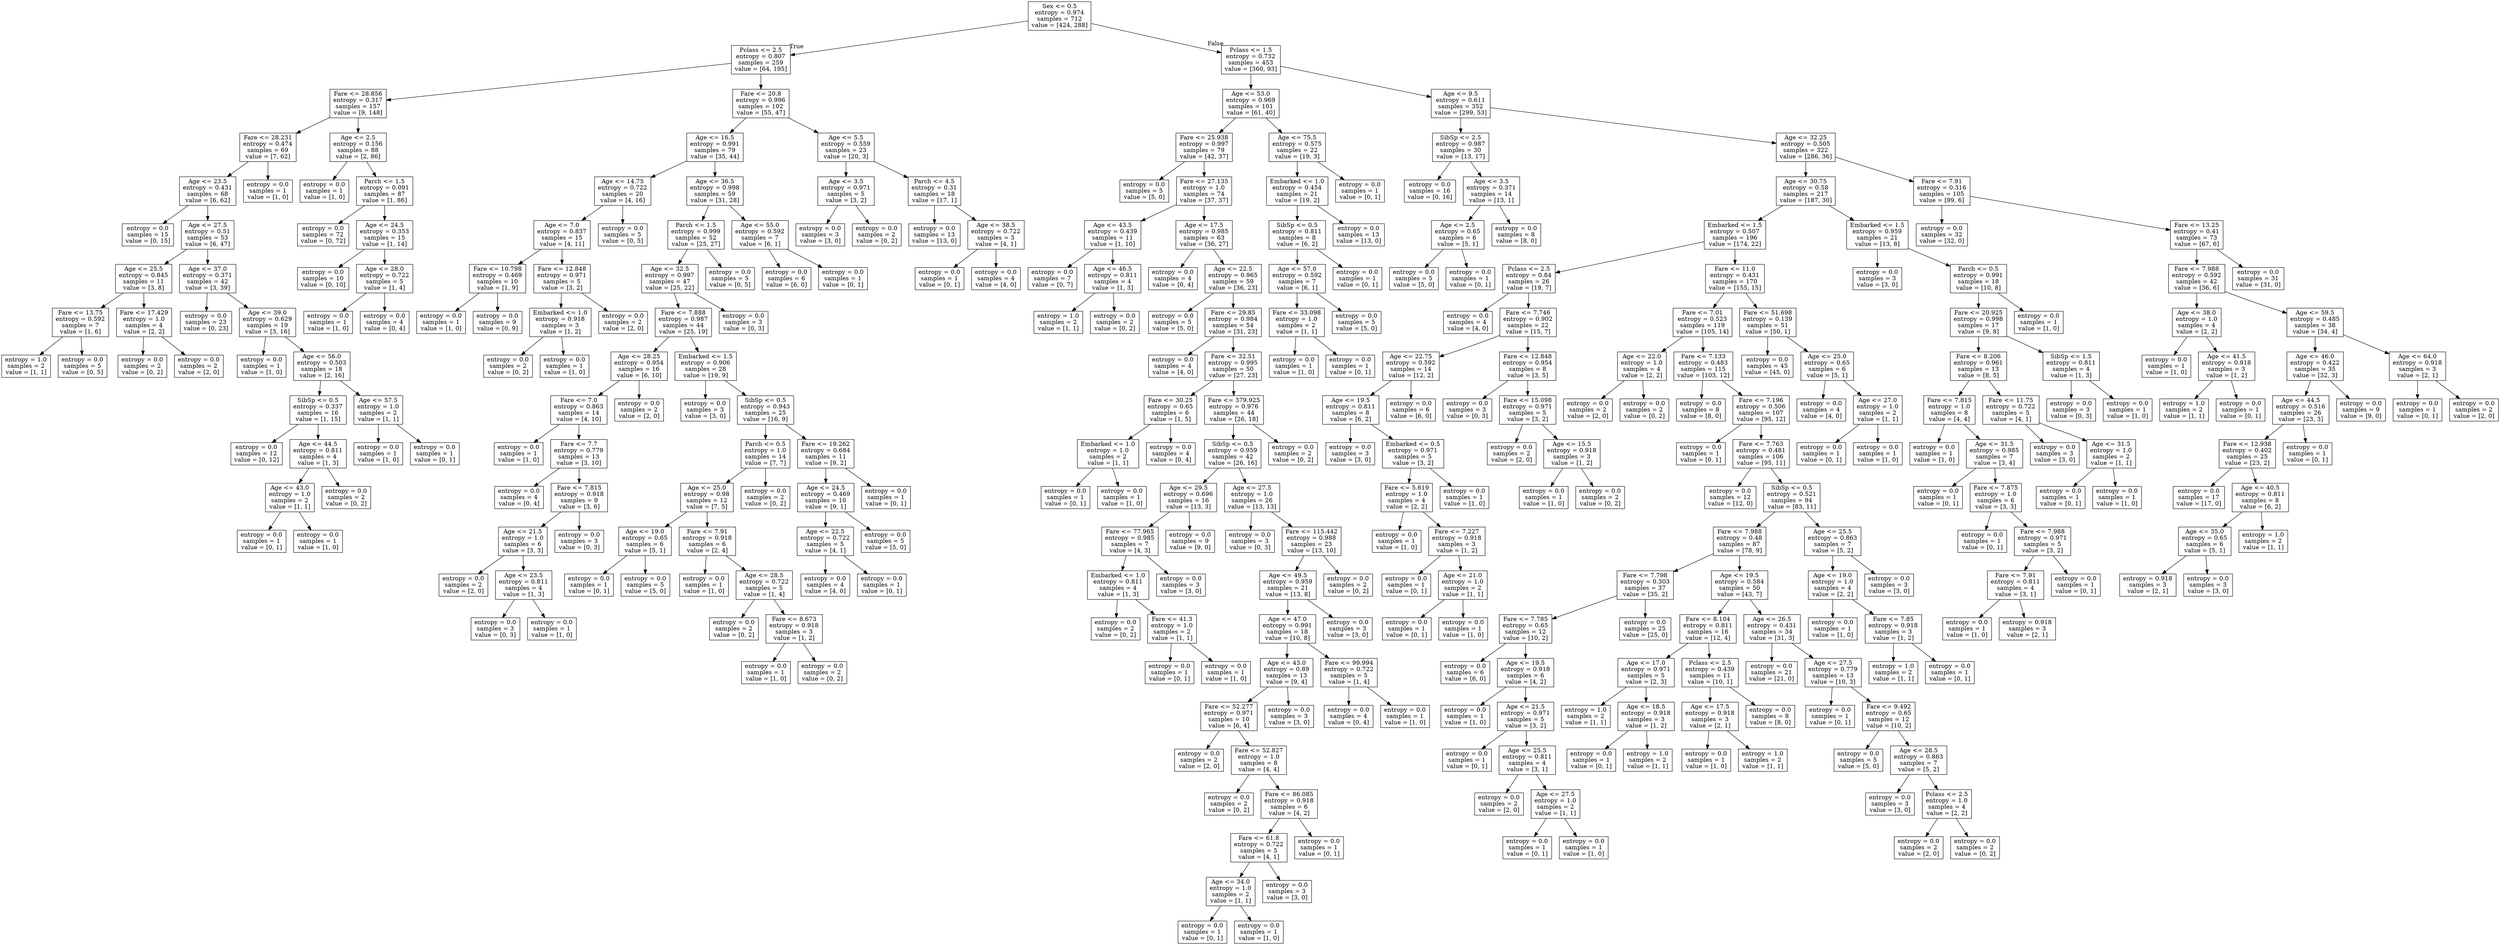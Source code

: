 digraph Tree {
node [shape=box] ;
0 [label="Sex <= 0.5\nentropy = 0.974\nsamples = 712\nvalue = [424, 288]"] ;
1 [label="Pclass <= 2.5\nentropy = 0.807\nsamples = 259\nvalue = [64, 195]"] ;
0 -> 1 [labeldistance=2.5, labelangle=45, headlabel="True"] ;
2 [label="Fare <= 28.856\nentropy = 0.317\nsamples = 157\nvalue = [9, 148]"] ;
1 -> 2 ;
3 [label="Fare <= 28.231\nentropy = 0.474\nsamples = 69\nvalue = [7, 62]"] ;
2 -> 3 ;
4 [label="Age <= 23.5\nentropy = 0.431\nsamples = 68\nvalue = [6, 62]"] ;
3 -> 4 ;
5 [label="entropy = 0.0\nsamples = 15\nvalue = [0, 15]"] ;
4 -> 5 ;
6 [label="Age <= 27.5\nentropy = 0.51\nsamples = 53\nvalue = [6, 47]"] ;
4 -> 6 ;
7 [label="Age <= 25.5\nentropy = 0.845\nsamples = 11\nvalue = [3, 8]"] ;
6 -> 7 ;
8 [label="Fare <= 13.75\nentropy = 0.592\nsamples = 7\nvalue = [1, 6]"] ;
7 -> 8 ;
9 [label="entropy = 1.0\nsamples = 2\nvalue = [1, 1]"] ;
8 -> 9 ;
10 [label="entropy = 0.0\nsamples = 5\nvalue = [0, 5]"] ;
8 -> 10 ;
11 [label="Fare <= 17.429\nentropy = 1.0\nsamples = 4\nvalue = [2, 2]"] ;
7 -> 11 ;
12 [label="entropy = 0.0\nsamples = 2\nvalue = [0, 2]"] ;
11 -> 12 ;
13 [label="entropy = 0.0\nsamples = 2\nvalue = [2, 0]"] ;
11 -> 13 ;
14 [label="Age <= 37.0\nentropy = 0.371\nsamples = 42\nvalue = [3, 39]"] ;
6 -> 14 ;
15 [label="entropy = 0.0\nsamples = 23\nvalue = [0, 23]"] ;
14 -> 15 ;
16 [label="Age <= 39.0\nentropy = 0.629\nsamples = 19\nvalue = [3, 16]"] ;
14 -> 16 ;
17 [label="entropy = 0.0\nsamples = 1\nvalue = [1, 0]"] ;
16 -> 17 ;
18 [label="Age <= 56.0\nentropy = 0.503\nsamples = 18\nvalue = [2, 16]"] ;
16 -> 18 ;
19 [label="SibSp <= 0.5\nentropy = 0.337\nsamples = 16\nvalue = [1, 15]"] ;
18 -> 19 ;
20 [label="entropy = 0.0\nsamples = 12\nvalue = [0, 12]"] ;
19 -> 20 ;
21 [label="Age <= 44.5\nentropy = 0.811\nsamples = 4\nvalue = [1, 3]"] ;
19 -> 21 ;
22 [label="Age <= 43.0\nentropy = 1.0\nsamples = 2\nvalue = [1, 1]"] ;
21 -> 22 ;
23 [label="entropy = 0.0\nsamples = 1\nvalue = [0, 1]"] ;
22 -> 23 ;
24 [label="entropy = 0.0\nsamples = 1\nvalue = [1, 0]"] ;
22 -> 24 ;
25 [label="entropy = 0.0\nsamples = 2\nvalue = [0, 2]"] ;
21 -> 25 ;
26 [label="Age <= 57.5\nentropy = 1.0\nsamples = 2\nvalue = [1, 1]"] ;
18 -> 26 ;
27 [label="entropy = 0.0\nsamples = 1\nvalue = [1, 0]"] ;
26 -> 27 ;
28 [label="entropy = 0.0\nsamples = 1\nvalue = [0, 1]"] ;
26 -> 28 ;
29 [label="entropy = 0.0\nsamples = 1\nvalue = [1, 0]"] ;
3 -> 29 ;
30 [label="Age <= 2.5\nentropy = 0.156\nsamples = 88\nvalue = [2, 86]"] ;
2 -> 30 ;
31 [label="entropy = 0.0\nsamples = 1\nvalue = [1, 0]"] ;
30 -> 31 ;
32 [label="Parch <= 1.5\nentropy = 0.091\nsamples = 87\nvalue = [1, 86]"] ;
30 -> 32 ;
33 [label="entropy = 0.0\nsamples = 72\nvalue = [0, 72]"] ;
32 -> 33 ;
34 [label="Age <= 24.5\nentropy = 0.353\nsamples = 15\nvalue = [1, 14]"] ;
32 -> 34 ;
35 [label="entropy = 0.0\nsamples = 10\nvalue = [0, 10]"] ;
34 -> 35 ;
36 [label="Age <= 28.0\nentropy = 0.722\nsamples = 5\nvalue = [1, 4]"] ;
34 -> 36 ;
37 [label="entropy = 0.0\nsamples = 1\nvalue = [1, 0]"] ;
36 -> 37 ;
38 [label="entropy = 0.0\nsamples = 4\nvalue = [0, 4]"] ;
36 -> 38 ;
39 [label="Fare <= 20.8\nentropy = 0.996\nsamples = 102\nvalue = [55, 47]"] ;
1 -> 39 ;
40 [label="Age <= 16.5\nentropy = 0.991\nsamples = 79\nvalue = [35, 44]"] ;
39 -> 40 ;
41 [label="Age <= 14.75\nentropy = 0.722\nsamples = 20\nvalue = [4, 16]"] ;
40 -> 41 ;
42 [label="Age <= 7.0\nentropy = 0.837\nsamples = 15\nvalue = [4, 11]"] ;
41 -> 42 ;
43 [label="Fare <= 10.798\nentropy = 0.469\nsamples = 10\nvalue = [1, 9]"] ;
42 -> 43 ;
44 [label="entropy = 0.0\nsamples = 1\nvalue = [1, 0]"] ;
43 -> 44 ;
45 [label="entropy = 0.0\nsamples = 9\nvalue = [0, 9]"] ;
43 -> 45 ;
46 [label="Fare <= 12.848\nentropy = 0.971\nsamples = 5\nvalue = [3, 2]"] ;
42 -> 46 ;
47 [label="Embarked <= 1.0\nentropy = 0.918\nsamples = 3\nvalue = [1, 2]"] ;
46 -> 47 ;
48 [label="entropy = 0.0\nsamples = 2\nvalue = [0, 2]"] ;
47 -> 48 ;
49 [label="entropy = 0.0\nsamples = 1\nvalue = [1, 0]"] ;
47 -> 49 ;
50 [label="entropy = 0.0\nsamples = 2\nvalue = [2, 0]"] ;
46 -> 50 ;
51 [label="entropy = 0.0\nsamples = 5\nvalue = [0, 5]"] ;
41 -> 51 ;
52 [label="Age <= 36.5\nentropy = 0.998\nsamples = 59\nvalue = [31, 28]"] ;
40 -> 52 ;
53 [label="Parch <= 1.5\nentropy = 0.999\nsamples = 52\nvalue = [25, 27]"] ;
52 -> 53 ;
54 [label="Age <= 32.5\nentropy = 0.997\nsamples = 47\nvalue = [25, 22]"] ;
53 -> 54 ;
55 [label="Fare <= 7.888\nentropy = 0.987\nsamples = 44\nvalue = [25, 19]"] ;
54 -> 55 ;
56 [label="Age <= 28.25\nentropy = 0.954\nsamples = 16\nvalue = [6, 10]"] ;
55 -> 56 ;
57 [label="Fare <= 7.0\nentropy = 0.863\nsamples = 14\nvalue = [4, 10]"] ;
56 -> 57 ;
58 [label="entropy = 0.0\nsamples = 1\nvalue = [1, 0]"] ;
57 -> 58 ;
59 [label="Fare <= 7.7\nentropy = 0.779\nsamples = 13\nvalue = [3, 10]"] ;
57 -> 59 ;
60 [label="entropy = 0.0\nsamples = 4\nvalue = [0, 4]"] ;
59 -> 60 ;
61 [label="Fare <= 7.815\nentropy = 0.918\nsamples = 9\nvalue = [3, 6]"] ;
59 -> 61 ;
62 [label="Age <= 21.5\nentropy = 1.0\nsamples = 6\nvalue = [3, 3]"] ;
61 -> 62 ;
63 [label="entropy = 0.0\nsamples = 2\nvalue = [2, 0]"] ;
62 -> 63 ;
64 [label="Age <= 23.5\nentropy = 0.811\nsamples = 4\nvalue = [1, 3]"] ;
62 -> 64 ;
65 [label="entropy = 0.0\nsamples = 3\nvalue = [0, 3]"] ;
64 -> 65 ;
66 [label="entropy = 0.0\nsamples = 1\nvalue = [1, 0]"] ;
64 -> 66 ;
67 [label="entropy = 0.0\nsamples = 3\nvalue = [0, 3]"] ;
61 -> 67 ;
68 [label="entropy = 0.0\nsamples = 2\nvalue = [2, 0]"] ;
56 -> 68 ;
69 [label="Embarked <= 1.5\nentropy = 0.906\nsamples = 28\nvalue = [19, 9]"] ;
55 -> 69 ;
70 [label="entropy = 0.0\nsamples = 3\nvalue = [3, 0]"] ;
69 -> 70 ;
71 [label="SibSp <= 0.5\nentropy = 0.943\nsamples = 25\nvalue = [16, 9]"] ;
69 -> 71 ;
72 [label="Parch <= 0.5\nentropy = 1.0\nsamples = 14\nvalue = [7, 7]"] ;
71 -> 72 ;
73 [label="Age <= 25.0\nentropy = 0.98\nsamples = 12\nvalue = [7, 5]"] ;
72 -> 73 ;
74 [label="Age <= 19.0\nentropy = 0.65\nsamples = 6\nvalue = [5, 1]"] ;
73 -> 74 ;
75 [label="entropy = 0.0\nsamples = 1\nvalue = [0, 1]"] ;
74 -> 75 ;
76 [label="entropy = 0.0\nsamples = 5\nvalue = [5, 0]"] ;
74 -> 76 ;
77 [label="Fare <= 7.91\nentropy = 0.918\nsamples = 6\nvalue = [2, 4]"] ;
73 -> 77 ;
78 [label="entropy = 0.0\nsamples = 1\nvalue = [1, 0]"] ;
77 -> 78 ;
79 [label="Age <= 28.5\nentropy = 0.722\nsamples = 5\nvalue = [1, 4]"] ;
77 -> 79 ;
80 [label="entropy = 0.0\nsamples = 2\nvalue = [0, 2]"] ;
79 -> 80 ;
81 [label="Fare <= 8.673\nentropy = 0.918\nsamples = 3\nvalue = [1, 2]"] ;
79 -> 81 ;
82 [label="entropy = 0.0\nsamples = 1\nvalue = [1, 0]"] ;
81 -> 82 ;
83 [label="entropy = 0.0\nsamples = 2\nvalue = [0, 2]"] ;
81 -> 83 ;
84 [label="entropy = 0.0\nsamples = 2\nvalue = [0, 2]"] ;
72 -> 84 ;
85 [label="Fare <= 19.262\nentropy = 0.684\nsamples = 11\nvalue = [9, 2]"] ;
71 -> 85 ;
86 [label="Age <= 24.5\nentropy = 0.469\nsamples = 10\nvalue = [9, 1]"] ;
85 -> 86 ;
87 [label="Age <= 22.5\nentropy = 0.722\nsamples = 5\nvalue = [4, 1]"] ;
86 -> 87 ;
88 [label="entropy = 0.0\nsamples = 4\nvalue = [4, 0]"] ;
87 -> 88 ;
89 [label="entropy = 0.0\nsamples = 1\nvalue = [0, 1]"] ;
87 -> 89 ;
90 [label="entropy = 0.0\nsamples = 5\nvalue = [5, 0]"] ;
86 -> 90 ;
91 [label="entropy = 0.0\nsamples = 1\nvalue = [0, 1]"] ;
85 -> 91 ;
92 [label="entropy = 0.0\nsamples = 3\nvalue = [0, 3]"] ;
54 -> 92 ;
93 [label="entropy = 0.0\nsamples = 5\nvalue = [0, 5]"] ;
53 -> 93 ;
94 [label="Age <= 55.0\nentropy = 0.592\nsamples = 7\nvalue = [6, 1]"] ;
52 -> 94 ;
95 [label="entropy = 0.0\nsamples = 6\nvalue = [6, 0]"] ;
94 -> 95 ;
96 [label="entropy = 0.0\nsamples = 1\nvalue = [0, 1]"] ;
94 -> 96 ;
97 [label="Age <= 5.5\nentropy = 0.559\nsamples = 23\nvalue = [20, 3]"] ;
39 -> 97 ;
98 [label="Age <= 3.5\nentropy = 0.971\nsamples = 5\nvalue = [3, 2]"] ;
97 -> 98 ;
99 [label="entropy = 0.0\nsamples = 3\nvalue = [3, 0]"] ;
98 -> 99 ;
100 [label="entropy = 0.0\nsamples = 2\nvalue = [0, 2]"] ;
98 -> 100 ;
101 [label="Parch <= 4.5\nentropy = 0.31\nsamples = 18\nvalue = [17, 1]"] ;
97 -> 101 ;
102 [label="entropy = 0.0\nsamples = 13\nvalue = [13, 0]"] ;
101 -> 102 ;
103 [label="Age <= 38.5\nentropy = 0.722\nsamples = 5\nvalue = [4, 1]"] ;
101 -> 103 ;
104 [label="entropy = 0.0\nsamples = 1\nvalue = [0, 1]"] ;
103 -> 104 ;
105 [label="entropy = 0.0\nsamples = 4\nvalue = [4, 0]"] ;
103 -> 105 ;
106 [label="Pclass <= 1.5\nentropy = 0.732\nsamples = 453\nvalue = [360, 93]"] ;
0 -> 106 [labeldistance=2.5, labelangle=-45, headlabel="False"] ;
107 [label="Age <= 53.0\nentropy = 0.969\nsamples = 101\nvalue = [61, 40]"] ;
106 -> 107 ;
108 [label="Fare <= 25.938\nentropy = 0.997\nsamples = 79\nvalue = [42, 37]"] ;
107 -> 108 ;
109 [label="entropy = 0.0\nsamples = 5\nvalue = [5, 0]"] ;
108 -> 109 ;
110 [label="Fare <= 27.135\nentropy = 1.0\nsamples = 74\nvalue = [37, 37]"] ;
108 -> 110 ;
111 [label="Age <= 43.5\nentropy = 0.439\nsamples = 11\nvalue = [1, 10]"] ;
110 -> 111 ;
112 [label="entropy = 0.0\nsamples = 7\nvalue = [0, 7]"] ;
111 -> 112 ;
113 [label="Age <= 46.5\nentropy = 0.811\nsamples = 4\nvalue = [1, 3]"] ;
111 -> 113 ;
114 [label="entropy = 1.0\nsamples = 2\nvalue = [1, 1]"] ;
113 -> 114 ;
115 [label="entropy = 0.0\nsamples = 2\nvalue = [0, 2]"] ;
113 -> 115 ;
116 [label="Age <= 17.5\nentropy = 0.985\nsamples = 63\nvalue = [36, 27]"] ;
110 -> 116 ;
117 [label="entropy = 0.0\nsamples = 4\nvalue = [0, 4]"] ;
116 -> 117 ;
118 [label="Age <= 22.5\nentropy = 0.965\nsamples = 59\nvalue = [36, 23]"] ;
116 -> 118 ;
119 [label="entropy = 0.0\nsamples = 5\nvalue = [5, 0]"] ;
118 -> 119 ;
120 [label="Fare <= 29.85\nentropy = 0.984\nsamples = 54\nvalue = [31, 23]"] ;
118 -> 120 ;
121 [label="entropy = 0.0\nsamples = 4\nvalue = [4, 0]"] ;
120 -> 121 ;
122 [label="Fare <= 32.51\nentropy = 0.995\nsamples = 50\nvalue = [27, 23]"] ;
120 -> 122 ;
123 [label="Fare <= 30.25\nentropy = 0.65\nsamples = 6\nvalue = [1, 5]"] ;
122 -> 123 ;
124 [label="Embarked <= 1.0\nentropy = 1.0\nsamples = 2\nvalue = [1, 1]"] ;
123 -> 124 ;
125 [label="entropy = 0.0\nsamples = 1\nvalue = [0, 1]"] ;
124 -> 125 ;
126 [label="entropy = 0.0\nsamples = 1\nvalue = [1, 0]"] ;
124 -> 126 ;
127 [label="entropy = 0.0\nsamples = 4\nvalue = [0, 4]"] ;
123 -> 127 ;
128 [label="Fare <= 379.925\nentropy = 0.976\nsamples = 44\nvalue = [26, 18]"] ;
122 -> 128 ;
129 [label="SibSp <= 0.5\nentropy = 0.959\nsamples = 42\nvalue = [26, 16]"] ;
128 -> 129 ;
130 [label="Age <= 29.5\nentropy = 0.696\nsamples = 16\nvalue = [13, 3]"] ;
129 -> 130 ;
131 [label="Fare <= 77.965\nentropy = 0.985\nsamples = 7\nvalue = [4, 3]"] ;
130 -> 131 ;
132 [label="Embarked <= 1.0\nentropy = 0.811\nsamples = 4\nvalue = [1, 3]"] ;
131 -> 132 ;
133 [label="entropy = 0.0\nsamples = 2\nvalue = [0, 2]"] ;
132 -> 133 ;
134 [label="Fare <= 41.3\nentropy = 1.0\nsamples = 2\nvalue = [1, 1]"] ;
132 -> 134 ;
135 [label="entropy = 0.0\nsamples = 1\nvalue = [0, 1]"] ;
134 -> 135 ;
136 [label="entropy = 0.0\nsamples = 1\nvalue = [1, 0]"] ;
134 -> 136 ;
137 [label="entropy = 0.0\nsamples = 3\nvalue = [3, 0]"] ;
131 -> 137 ;
138 [label="entropy = 0.0\nsamples = 9\nvalue = [9, 0]"] ;
130 -> 138 ;
139 [label="Age <= 27.5\nentropy = 1.0\nsamples = 26\nvalue = [13, 13]"] ;
129 -> 139 ;
140 [label="entropy = 0.0\nsamples = 3\nvalue = [0, 3]"] ;
139 -> 140 ;
141 [label="Fare <= 115.442\nentropy = 0.988\nsamples = 23\nvalue = [13, 10]"] ;
139 -> 141 ;
142 [label="Age <= 49.5\nentropy = 0.959\nsamples = 21\nvalue = [13, 8]"] ;
141 -> 142 ;
143 [label="Age <= 47.0\nentropy = 0.991\nsamples = 18\nvalue = [10, 8]"] ;
142 -> 143 ;
144 [label="Age <= 43.0\nentropy = 0.89\nsamples = 13\nvalue = [9, 4]"] ;
143 -> 144 ;
145 [label="Fare <= 52.277\nentropy = 0.971\nsamples = 10\nvalue = [6, 4]"] ;
144 -> 145 ;
146 [label="entropy = 0.0\nsamples = 2\nvalue = [2, 0]"] ;
145 -> 146 ;
147 [label="Fare <= 52.827\nentropy = 1.0\nsamples = 8\nvalue = [4, 4]"] ;
145 -> 147 ;
148 [label="entropy = 0.0\nsamples = 2\nvalue = [0, 2]"] ;
147 -> 148 ;
149 [label="Fare <= 86.085\nentropy = 0.918\nsamples = 6\nvalue = [4, 2]"] ;
147 -> 149 ;
150 [label="Fare <= 61.8\nentropy = 0.722\nsamples = 5\nvalue = [4, 1]"] ;
149 -> 150 ;
151 [label="Age <= 34.0\nentropy = 1.0\nsamples = 2\nvalue = [1, 1]"] ;
150 -> 151 ;
152 [label="entropy = 0.0\nsamples = 1\nvalue = [0, 1]"] ;
151 -> 152 ;
153 [label="entropy = 0.0\nsamples = 1\nvalue = [1, 0]"] ;
151 -> 153 ;
154 [label="entropy = 0.0\nsamples = 3\nvalue = [3, 0]"] ;
150 -> 154 ;
155 [label="entropy = 0.0\nsamples = 1\nvalue = [0, 1]"] ;
149 -> 155 ;
156 [label="entropy = 0.0\nsamples = 3\nvalue = [3, 0]"] ;
144 -> 156 ;
157 [label="Fare <= 99.994\nentropy = 0.722\nsamples = 5\nvalue = [1, 4]"] ;
143 -> 157 ;
158 [label="entropy = 0.0\nsamples = 4\nvalue = [0, 4]"] ;
157 -> 158 ;
159 [label="entropy = 0.0\nsamples = 1\nvalue = [1, 0]"] ;
157 -> 159 ;
160 [label="entropy = 0.0\nsamples = 3\nvalue = [3, 0]"] ;
142 -> 160 ;
161 [label="entropy = 0.0\nsamples = 2\nvalue = [0, 2]"] ;
141 -> 161 ;
162 [label="entropy = 0.0\nsamples = 2\nvalue = [0, 2]"] ;
128 -> 162 ;
163 [label="Age <= 75.5\nentropy = 0.575\nsamples = 22\nvalue = [19, 3]"] ;
107 -> 163 ;
164 [label="Embarked <= 1.0\nentropy = 0.454\nsamples = 21\nvalue = [19, 2]"] ;
163 -> 164 ;
165 [label="SibSp <= 0.5\nentropy = 0.811\nsamples = 8\nvalue = [6, 2]"] ;
164 -> 165 ;
166 [label="Age <= 57.0\nentropy = 0.592\nsamples = 7\nvalue = [6, 1]"] ;
165 -> 166 ;
167 [label="Fare <= 33.098\nentropy = 1.0\nsamples = 2\nvalue = [1, 1]"] ;
166 -> 167 ;
168 [label="entropy = 0.0\nsamples = 1\nvalue = [1, 0]"] ;
167 -> 168 ;
169 [label="entropy = 0.0\nsamples = 1\nvalue = [0, 1]"] ;
167 -> 169 ;
170 [label="entropy = 0.0\nsamples = 5\nvalue = [5, 0]"] ;
166 -> 170 ;
171 [label="entropy = 0.0\nsamples = 1\nvalue = [0, 1]"] ;
165 -> 171 ;
172 [label="entropy = 0.0\nsamples = 13\nvalue = [13, 0]"] ;
164 -> 172 ;
173 [label="entropy = 0.0\nsamples = 1\nvalue = [0, 1]"] ;
163 -> 173 ;
174 [label="Age <= 9.5\nentropy = 0.611\nsamples = 352\nvalue = [299, 53]"] ;
106 -> 174 ;
175 [label="SibSp <= 2.5\nentropy = 0.987\nsamples = 30\nvalue = [13, 17]"] ;
174 -> 175 ;
176 [label="entropy = 0.0\nsamples = 16\nvalue = [0, 16]"] ;
175 -> 176 ;
177 [label="Age <= 3.5\nentropy = 0.371\nsamples = 14\nvalue = [13, 1]"] ;
175 -> 177 ;
178 [label="Age <= 2.5\nentropy = 0.65\nsamples = 6\nvalue = [5, 1]"] ;
177 -> 178 ;
179 [label="entropy = 0.0\nsamples = 5\nvalue = [5, 0]"] ;
178 -> 179 ;
180 [label="entropy = 0.0\nsamples = 1\nvalue = [0, 1]"] ;
178 -> 180 ;
181 [label="entropy = 0.0\nsamples = 8\nvalue = [8, 0]"] ;
177 -> 181 ;
182 [label="Age <= 32.25\nentropy = 0.505\nsamples = 322\nvalue = [286, 36]"] ;
174 -> 182 ;
183 [label="Age <= 30.75\nentropy = 0.58\nsamples = 217\nvalue = [187, 30]"] ;
182 -> 183 ;
184 [label="Embarked <= 1.5\nentropy = 0.507\nsamples = 196\nvalue = [174, 22]"] ;
183 -> 184 ;
185 [label="Pclass <= 2.5\nentropy = 0.84\nsamples = 26\nvalue = [19, 7]"] ;
184 -> 185 ;
186 [label="entropy = 0.0\nsamples = 4\nvalue = [4, 0]"] ;
185 -> 186 ;
187 [label="Fare <= 7.746\nentropy = 0.902\nsamples = 22\nvalue = [15, 7]"] ;
185 -> 187 ;
188 [label="Age <= 22.75\nentropy = 0.592\nsamples = 14\nvalue = [12, 2]"] ;
187 -> 188 ;
189 [label="Age <= 19.5\nentropy = 0.811\nsamples = 8\nvalue = [6, 2]"] ;
188 -> 189 ;
190 [label="entropy = 0.0\nsamples = 3\nvalue = [3, 0]"] ;
189 -> 190 ;
191 [label="Embarked <= 0.5\nentropy = 0.971\nsamples = 5\nvalue = [3, 2]"] ;
189 -> 191 ;
192 [label="Fare <= 5.619\nentropy = 1.0\nsamples = 4\nvalue = [2, 2]"] ;
191 -> 192 ;
193 [label="entropy = 0.0\nsamples = 1\nvalue = [1, 0]"] ;
192 -> 193 ;
194 [label="Fare <= 7.227\nentropy = 0.918\nsamples = 3\nvalue = [1, 2]"] ;
192 -> 194 ;
195 [label="entropy = 0.0\nsamples = 1\nvalue = [0, 1]"] ;
194 -> 195 ;
196 [label="Age <= 21.0\nentropy = 1.0\nsamples = 2\nvalue = [1, 1]"] ;
194 -> 196 ;
197 [label="entropy = 0.0\nsamples = 1\nvalue = [0, 1]"] ;
196 -> 197 ;
198 [label="entropy = 0.0\nsamples = 1\nvalue = [1, 0]"] ;
196 -> 198 ;
199 [label="entropy = 0.0\nsamples = 1\nvalue = [1, 0]"] ;
191 -> 199 ;
200 [label="entropy = 0.0\nsamples = 6\nvalue = [6, 0]"] ;
188 -> 200 ;
201 [label="Fare <= 12.848\nentropy = 0.954\nsamples = 8\nvalue = [3, 5]"] ;
187 -> 201 ;
202 [label="entropy = 0.0\nsamples = 3\nvalue = [0, 3]"] ;
201 -> 202 ;
203 [label="Fare <= 15.098\nentropy = 0.971\nsamples = 5\nvalue = [3, 2]"] ;
201 -> 203 ;
204 [label="entropy = 0.0\nsamples = 2\nvalue = [2, 0]"] ;
203 -> 204 ;
205 [label="Age <= 15.5\nentropy = 0.918\nsamples = 3\nvalue = [1, 2]"] ;
203 -> 205 ;
206 [label="entropy = 0.0\nsamples = 1\nvalue = [1, 0]"] ;
205 -> 206 ;
207 [label="entropy = 0.0\nsamples = 2\nvalue = [0, 2]"] ;
205 -> 207 ;
208 [label="Fare <= 11.0\nentropy = 0.431\nsamples = 170\nvalue = [155, 15]"] ;
184 -> 208 ;
209 [label="Fare <= 7.01\nentropy = 0.523\nsamples = 119\nvalue = [105, 14]"] ;
208 -> 209 ;
210 [label="Age <= 22.0\nentropy = 1.0\nsamples = 4\nvalue = [2, 2]"] ;
209 -> 210 ;
211 [label="entropy = 0.0\nsamples = 2\nvalue = [2, 0]"] ;
210 -> 211 ;
212 [label="entropy = 0.0\nsamples = 2\nvalue = [0, 2]"] ;
210 -> 212 ;
213 [label="Fare <= 7.133\nentropy = 0.483\nsamples = 115\nvalue = [103, 12]"] ;
209 -> 213 ;
214 [label="entropy = 0.0\nsamples = 8\nvalue = [8, 0]"] ;
213 -> 214 ;
215 [label="Fare <= 7.196\nentropy = 0.506\nsamples = 107\nvalue = [95, 12]"] ;
213 -> 215 ;
216 [label="entropy = 0.0\nsamples = 1\nvalue = [0, 1]"] ;
215 -> 216 ;
217 [label="Fare <= 7.763\nentropy = 0.481\nsamples = 106\nvalue = [95, 11]"] ;
215 -> 217 ;
218 [label="entropy = 0.0\nsamples = 12\nvalue = [12, 0]"] ;
217 -> 218 ;
219 [label="SibSp <= 0.5\nentropy = 0.521\nsamples = 94\nvalue = [83, 11]"] ;
217 -> 219 ;
220 [label="Fare <= 7.988\nentropy = 0.48\nsamples = 87\nvalue = [78, 9]"] ;
219 -> 220 ;
221 [label="Fare <= 7.798\nentropy = 0.303\nsamples = 37\nvalue = [35, 2]"] ;
220 -> 221 ;
222 [label="Fare <= 7.785\nentropy = 0.65\nsamples = 12\nvalue = [10, 2]"] ;
221 -> 222 ;
223 [label="entropy = 0.0\nsamples = 6\nvalue = [6, 0]"] ;
222 -> 223 ;
224 [label="Age <= 19.5\nentropy = 0.918\nsamples = 6\nvalue = [4, 2]"] ;
222 -> 224 ;
225 [label="entropy = 0.0\nsamples = 1\nvalue = [1, 0]"] ;
224 -> 225 ;
226 [label="Age <= 21.5\nentropy = 0.971\nsamples = 5\nvalue = [3, 2]"] ;
224 -> 226 ;
227 [label="entropy = 0.0\nsamples = 1\nvalue = [0, 1]"] ;
226 -> 227 ;
228 [label="Age <= 25.5\nentropy = 0.811\nsamples = 4\nvalue = [3, 1]"] ;
226 -> 228 ;
229 [label="entropy = 0.0\nsamples = 2\nvalue = [2, 0]"] ;
228 -> 229 ;
230 [label="Age <= 27.5\nentropy = 1.0\nsamples = 2\nvalue = [1, 1]"] ;
228 -> 230 ;
231 [label="entropy = 0.0\nsamples = 1\nvalue = [0, 1]"] ;
230 -> 231 ;
232 [label="entropy = 0.0\nsamples = 1\nvalue = [1, 0]"] ;
230 -> 232 ;
233 [label="entropy = 0.0\nsamples = 25\nvalue = [25, 0]"] ;
221 -> 233 ;
234 [label="Age <= 19.5\nentropy = 0.584\nsamples = 50\nvalue = [43, 7]"] ;
220 -> 234 ;
235 [label="Fare <= 8.104\nentropy = 0.811\nsamples = 16\nvalue = [12, 4]"] ;
234 -> 235 ;
236 [label="Age <= 17.0\nentropy = 0.971\nsamples = 5\nvalue = [2, 3]"] ;
235 -> 236 ;
237 [label="entropy = 1.0\nsamples = 2\nvalue = [1, 1]"] ;
236 -> 237 ;
238 [label="Age <= 18.5\nentropy = 0.918\nsamples = 3\nvalue = [1, 2]"] ;
236 -> 238 ;
239 [label="entropy = 0.0\nsamples = 1\nvalue = [0, 1]"] ;
238 -> 239 ;
240 [label="entropy = 1.0\nsamples = 2\nvalue = [1, 1]"] ;
238 -> 240 ;
241 [label="Pclass <= 2.5\nentropy = 0.439\nsamples = 11\nvalue = [10, 1]"] ;
235 -> 241 ;
242 [label="Age <= 17.5\nentropy = 0.918\nsamples = 3\nvalue = [2, 1]"] ;
241 -> 242 ;
243 [label="entropy = 0.0\nsamples = 1\nvalue = [1, 0]"] ;
242 -> 243 ;
244 [label="entropy = 1.0\nsamples = 2\nvalue = [1, 1]"] ;
242 -> 244 ;
245 [label="entropy = 0.0\nsamples = 8\nvalue = [8, 0]"] ;
241 -> 245 ;
246 [label="Age <= 26.5\nentropy = 0.431\nsamples = 34\nvalue = [31, 3]"] ;
234 -> 246 ;
247 [label="entropy = 0.0\nsamples = 21\nvalue = [21, 0]"] ;
246 -> 247 ;
248 [label="Age <= 27.5\nentropy = 0.779\nsamples = 13\nvalue = [10, 3]"] ;
246 -> 248 ;
249 [label="entropy = 0.0\nsamples = 1\nvalue = [0, 1]"] ;
248 -> 249 ;
250 [label="Fare <= 9.492\nentropy = 0.65\nsamples = 12\nvalue = [10, 2]"] ;
248 -> 250 ;
251 [label="entropy = 0.0\nsamples = 5\nvalue = [5, 0]"] ;
250 -> 251 ;
252 [label="Age <= 28.5\nentropy = 0.863\nsamples = 7\nvalue = [5, 2]"] ;
250 -> 252 ;
253 [label="entropy = 0.0\nsamples = 3\nvalue = [3, 0]"] ;
252 -> 253 ;
254 [label="Pclass <= 2.5\nentropy = 1.0\nsamples = 4\nvalue = [2, 2]"] ;
252 -> 254 ;
255 [label="entropy = 0.0\nsamples = 2\nvalue = [2, 0]"] ;
254 -> 255 ;
256 [label="entropy = 0.0\nsamples = 2\nvalue = [0, 2]"] ;
254 -> 256 ;
257 [label="Age <= 25.5\nentropy = 0.863\nsamples = 7\nvalue = [5, 2]"] ;
219 -> 257 ;
258 [label="Age <= 19.0\nentropy = 1.0\nsamples = 4\nvalue = [2, 2]"] ;
257 -> 258 ;
259 [label="entropy = 0.0\nsamples = 1\nvalue = [1, 0]"] ;
258 -> 259 ;
260 [label="Fare <= 7.85\nentropy = 0.918\nsamples = 3\nvalue = [1, 2]"] ;
258 -> 260 ;
261 [label="entropy = 1.0\nsamples = 2\nvalue = [1, 1]"] ;
260 -> 261 ;
262 [label="entropy = 0.0\nsamples = 1\nvalue = [0, 1]"] ;
260 -> 262 ;
263 [label="entropy = 0.0\nsamples = 3\nvalue = [3, 0]"] ;
257 -> 263 ;
264 [label="Fare <= 51.698\nentropy = 0.139\nsamples = 51\nvalue = [50, 1]"] ;
208 -> 264 ;
265 [label="entropy = 0.0\nsamples = 45\nvalue = [45, 0]"] ;
264 -> 265 ;
266 [label="Age <= 25.0\nentropy = 0.65\nsamples = 6\nvalue = [5, 1]"] ;
264 -> 266 ;
267 [label="entropy = 0.0\nsamples = 4\nvalue = [4, 0]"] ;
266 -> 267 ;
268 [label="Age <= 27.0\nentropy = 1.0\nsamples = 2\nvalue = [1, 1]"] ;
266 -> 268 ;
269 [label="entropy = 0.0\nsamples = 1\nvalue = [0, 1]"] ;
268 -> 269 ;
270 [label="entropy = 0.0\nsamples = 1\nvalue = [1, 0]"] ;
268 -> 270 ;
271 [label="Embarked <= 1.5\nentropy = 0.959\nsamples = 21\nvalue = [13, 8]"] ;
183 -> 271 ;
272 [label="entropy = 0.0\nsamples = 3\nvalue = [3, 0]"] ;
271 -> 272 ;
273 [label="Parch <= 0.5\nentropy = 0.991\nsamples = 18\nvalue = [10, 8]"] ;
271 -> 273 ;
274 [label="Fare <= 20.925\nentropy = 0.998\nsamples = 17\nvalue = [9, 8]"] ;
273 -> 274 ;
275 [label="Fare <= 8.206\nentropy = 0.961\nsamples = 13\nvalue = [8, 5]"] ;
274 -> 275 ;
276 [label="Fare <= 7.815\nentropy = 1.0\nsamples = 8\nvalue = [4, 4]"] ;
275 -> 276 ;
277 [label="entropy = 0.0\nsamples = 1\nvalue = [1, 0]"] ;
276 -> 277 ;
278 [label="Age <= 31.5\nentropy = 0.985\nsamples = 7\nvalue = [3, 4]"] ;
276 -> 278 ;
279 [label="entropy = 0.0\nsamples = 1\nvalue = [0, 1]"] ;
278 -> 279 ;
280 [label="Fare <= 7.875\nentropy = 1.0\nsamples = 6\nvalue = [3, 3]"] ;
278 -> 280 ;
281 [label="entropy = 0.0\nsamples = 1\nvalue = [0, 1]"] ;
280 -> 281 ;
282 [label="Fare <= 7.988\nentropy = 0.971\nsamples = 5\nvalue = [3, 2]"] ;
280 -> 282 ;
283 [label="Fare <= 7.91\nentropy = 0.811\nsamples = 4\nvalue = [3, 1]"] ;
282 -> 283 ;
284 [label="entropy = 0.0\nsamples = 1\nvalue = [1, 0]"] ;
283 -> 284 ;
285 [label="entropy = 0.918\nsamples = 3\nvalue = [2, 1]"] ;
283 -> 285 ;
286 [label="entropy = 0.0\nsamples = 1\nvalue = [0, 1]"] ;
282 -> 286 ;
287 [label="Fare <= 11.75\nentropy = 0.722\nsamples = 5\nvalue = [4, 1]"] ;
275 -> 287 ;
288 [label="entropy = 0.0\nsamples = 3\nvalue = [3, 0]"] ;
287 -> 288 ;
289 [label="Age <= 31.5\nentropy = 1.0\nsamples = 2\nvalue = [1, 1]"] ;
287 -> 289 ;
290 [label="entropy = 0.0\nsamples = 1\nvalue = [0, 1]"] ;
289 -> 290 ;
291 [label="entropy = 0.0\nsamples = 1\nvalue = [1, 0]"] ;
289 -> 291 ;
292 [label="SibSp <= 1.5\nentropy = 0.811\nsamples = 4\nvalue = [1, 3]"] ;
274 -> 292 ;
293 [label="entropy = 0.0\nsamples = 3\nvalue = [0, 3]"] ;
292 -> 293 ;
294 [label="entropy = 0.0\nsamples = 1\nvalue = [1, 0]"] ;
292 -> 294 ;
295 [label="entropy = 0.0\nsamples = 1\nvalue = [1, 0]"] ;
273 -> 295 ;
296 [label="Fare <= 7.91\nentropy = 0.316\nsamples = 105\nvalue = [99, 6]"] ;
182 -> 296 ;
297 [label="entropy = 0.0\nsamples = 32\nvalue = [32, 0]"] ;
296 -> 297 ;
298 [label="Fare <= 13.25\nentropy = 0.41\nsamples = 73\nvalue = [67, 6]"] ;
296 -> 298 ;
299 [label="Fare <= 7.988\nentropy = 0.592\nsamples = 42\nvalue = [36, 6]"] ;
298 -> 299 ;
300 [label="Age <= 38.0\nentropy = 1.0\nsamples = 4\nvalue = [2, 2]"] ;
299 -> 300 ;
301 [label="entropy = 0.0\nsamples = 1\nvalue = [1, 0]"] ;
300 -> 301 ;
302 [label="Age <= 41.5\nentropy = 0.918\nsamples = 3\nvalue = [1, 2]"] ;
300 -> 302 ;
303 [label="entropy = 1.0\nsamples = 2\nvalue = [1, 1]"] ;
302 -> 303 ;
304 [label="entropy = 0.0\nsamples = 1\nvalue = [0, 1]"] ;
302 -> 304 ;
305 [label="Age <= 59.5\nentropy = 0.485\nsamples = 38\nvalue = [34, 4]"] ;
299 -> 305 ;
306 [label="Age <= 46.0\nentropy = 0.422\nsamples = 35\nvalue = [32, 3]"] ;
305 -> 306 ;
307 [label="Age <= 44.5\nentropy = 0.516\nsamples = 26\nvalue = [23, 3]"] ;
306 -> 307 ;
308 [label="Fare <= 12.938\nentropy = 0.402\nsamples = 25\nvalue = [23, 2]"] ;
307 -> 308 ;
309 [label="entropy = 0.0\nsamples = 17\nvalue = [17, 0]"] ;
308 -> 309 ;
310 [label="Age <= 40.5\nentropy = 0.811\nsamples = 8\nvalue = [6, 2]"] ;
308 -> 310 ;
311 [label="Age <= 35.0\nentropy = 0.65\nsamples = 6\nvalue = [5, 1]"] ;
310 -> 311 ;
312 [label="entropy = 0.918\nsamples = 3\nvalue = [2, 1]"] ;
311 -> 312 ;
313 [label="entropy = 0.0\nsamples = 3\nvalue = [3, 0]"] ;
311 -> 313 ;
314 [label="entropy = 1.0\nsamples = 2\nvalue = [1, 1]"] ;
310 -> 314 ;
315 [label="entropy = 0.0\nsamples = 1\nvalue = [0, 1]"] ;
307 -> 315 ;
316 [label="entropy = 0.0\nsamples = 9\nvalue = [9, 0]"] ;
306 -> 316 ;
317 [label="Age <= 64.0\nentropy = 0.918\nsamples = 3\nvalue = [2, 1]"] ;
305 -> 317 ;
318 [label="entropy = 0.0\nsamples = 1\nvalue = [0, 1]"] ;
317 -> 318 ;
319 [label="entropy = 0.0\nsamples = 2\nvalue = [2, 0]"] ;
317 -> 319 ;
320 [label="entropy = 0.0\nsamples = 31\nvalue = [31, 0]"] ;
298 -> 320 ;
}